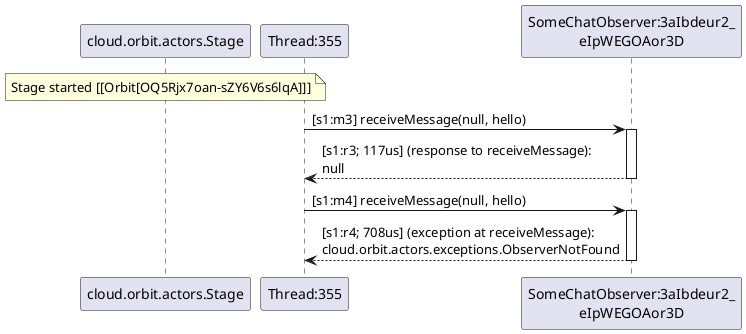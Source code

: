 @startuml
note over "cloud.orbit.actors.Stage": Stage started [[Orbit[OQ5Rjx7oan-sZY6V6s6lqA]]]
"Thread:355" -> "SomeChatObserver:3aIbdeur2_\neIpWEGOAor3D" : [s1:m3] receiveMessage(null, hello)
activate "SomeChatObserver:3aIbdeur2_\neIpWEGOAor3D"
"SomeChatObserver:3aIbdeur2_\neIpWEGOAor3D" --> "Thread:355" : [s1:r3; 117us] (response to receiveMessage): \nnull
deactivate "SomeChatObserver:3aIbdeur2_\neIpWEGOAor3D"
"Thread:355" -> "SomeChatObserver:3aIbdeur2_\neIpWEGOAor3D" : [s1:m4] receiveMessage(null, hello)
activate "SomeChatObserver:3aIbdeur2_\neIpWEGOAor3D"
"SomeChatObserver:3aIbdeur2_\neIpWEGOAor3D" --> "Thread:355" : [s1:r4; 708us] (exception at receiveMessage):\ncloud.orbit.actors.exceptions.ObserverNotFound
deactivate "SomeChatObserver:3aIbdeur2_\neIpWEGOAor3D"
@enduml
